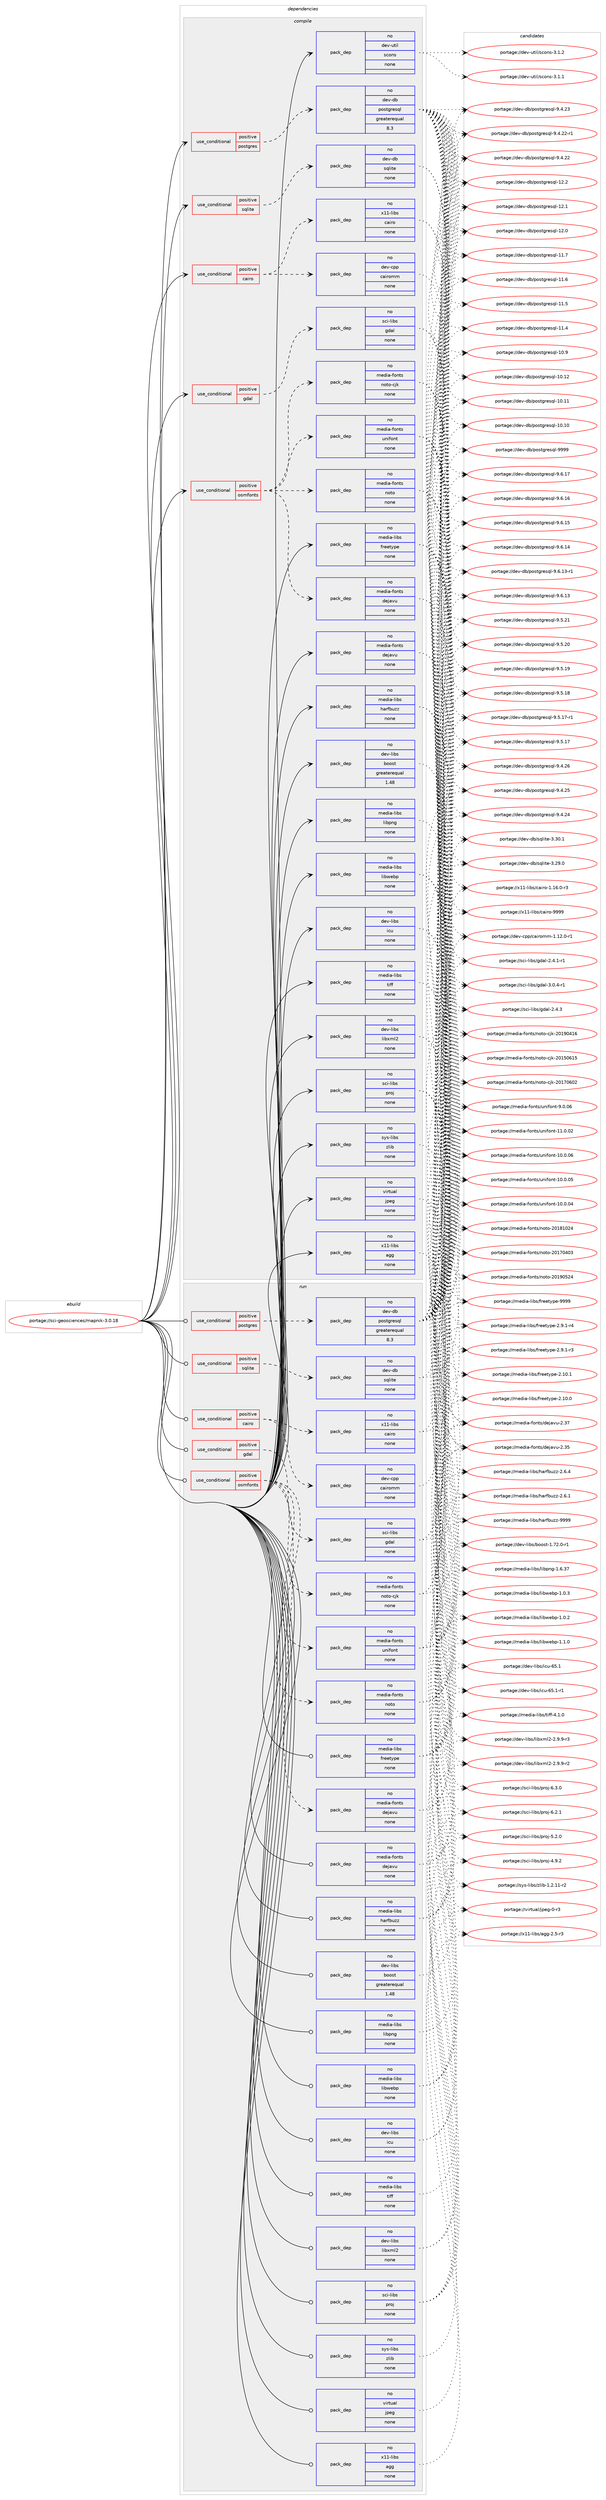 digraph prolog {

# *************
# Graph options
# *************

newrank=true;
concentrate=true;
compound=true;
graph [rankdir=LR,fontname=Helvetica,fontsize=10,ranksep=1.5];#, ranksep=2.5, nodesep=0.2];
edge  [arrowhead=vee];
node  [fontname=Helvetica,fontsize=10];

# **********
# The ebuild
# **********

subgraph cluster_leftcol {
color=gray;
rank=same;
label=<<i>ebuild</i>>;
id [label="portage://sci-geosciences/mapnik-3.0.18", color=red, width=4, href="../sci-geosciences/mapnik-3.0.18.svg"];
}

# ****************
# The dependencies
# ****************

subgraph cluster_midcol {
color=gray;
label=<<i>dependencies</i>>;
subgraph cluster_compile {
fillcolor="#eeeeee";
style=filled;
label=<<i>compile</i>>;
subgraph cond11135 {
dependency53412 [label=<<TABLE BORDER="0" CELLBORDER="1" CELLSPACING="0" CELLPADDING="4"><TR><TD ROWSPAN="3" CELLPADDING="10">use_conditional</TD></TR><TR><TD>positive</TD></TR><TR><TD>cairo</TD></TR></TABLE>>, shape=none, color=red];
subgraph pack41148 {
dependency53413 [label=<<TABLE BORDER="0" CELLBORDER="1" CELLSPACING="0" CELLPADDING="4" WIDTH="220"><TR><TD ROWSPAN="6" CELLPADDING="30">pack_dep</TD></TR><TR><TD WIDTH="110">no</TD></TR><TR><TD>x11-libs</TD></TR><TR><TD>cairo</TD></TR><TR><TD>none</TD></TR><TR><TD></TD></TR></TABLE>>, shape=none, color=blue];
}
dependency53412:e -> dependency53413:w [weight=20,style="dashed",arrowhead="vee"];
subgraph pack41149 {
dependency53414 [label=<<TABLE BORDER="0" CELLBORDER="1" CELLSPACING="0" CELLPADDING="4" WIDTH="220"><TR><TD ROWSPAN="6" CELLPADDING="30">pack_dep</TD></TR><TR><TD WIDTH="110">no</TD></TR><TR><TD>dev-cpp</TD></TR><TR><TD>cairomm</TD></TR><TR><TD>none</TD></TR><TR><TD></TD></TR></TABLE>>, shape=none, color=blue];
}
dependency53412:e -> dependency53414:w [weight=20,style="dashed",arrowhead="vee"];
}
id:e -> dependency53412:w [weight=20,style="solid",arrowhead="vee"];
subgraph cond11136 {
dependency53415 [label=<<TABLE BORDER="0" CELLBORDER="1" CELLSPACING="0" CELLPADDING="4"><TR><TD ROWSPAN="3" CELLPADDING="10">use_conditional</TD></TR><TR><TD>positive</TD></TR><TR><TD>gdal</TD></TR></TABLE>>, shape=none, color=red];
subgraph pack41150 {
dependency53416 [label=<<TABLE BORDER="0" CELLBORDER="1" CELLSPACING="0" CELLPADDING="4" WIDTH="220"><TR><TD ROWSPAN="6" CELLPADDING="30">pack_dep</TD></TR><TR><TD WIDTH="110">no</TD></TR><TR><TD>sci-libs</TD></TR><TR><TD>gdal</TD></TR><TR><TD>none</TD></TR><TR><TD></TD></TR></TABLE>>, shape=none, color=blue];
}
dependency53415:e -> dependency53416:w [weight=20,style="dashed",arrowhead="vee"];
}
id:e -> dependency53415:w [weight=20,style="solid",arrowhead="vee"];
subgraph cond11137 {
dependency53417 [label=<<TABLE BORDER="0" CELLBORDER="1" CELLSPACING="0" CELLPADDING="4"><TR><TD ROWSPAN="3" CELLPADDING="10">use_conditional</TD></TR><TR><TD>positive</TD></TR><TR><TD>osmfonts</TD></TR></TABLE>>, shape=none, color=red];
subgraph pack41151 {
dependency53418 [label=<<TABLE BORDER="0" CELLBORDER="1" CELLSPACING="0" CELLPADDING="4" WIDTH="220"><TR><TD ROWSPAN="6" CELLPADDING="30">pack_dep</TD></TR><TR><TD WIDTH="110">no</TD></TR><TR><TD>media-fonts</TD></TR><TR><TD>dejavu</TD></TR><TR><TD>none</TD></TR><TR><TD></TD></TR></TABLE>>, shape=none, color=blue];
}
dependency53417:e -> dependency53418:w [weight=20,style="dashed",arrowhead="vee"];
subgraph pack41152 {
dependency53419 [label=<<TABLE BORDER="0" CELLBORDER="1" CELLSPACING="0" CELLPADDING="4" WIDTH="220"><TR><TD ROWSPAN="6" CELLPADDING="30">pack_dep</TD></TR><TR><TD WIDTH="110">no</TD></TR><TR><TD>media-fonts</TD></TR><TR><TD>noto</TD></TR><TR><TD>none</TD></TR><TR><TD></TD></TR></TABLE>>, shape=none, color=blue];
}
dependency53417:e -> dependency53419:w [weight=20,style="dashed",arrowhead="vee"];
subgraph pack41153 {
dependency53420 [label=<<TABLE BORDER="0" CELLBORDER="1" CELLSPACING="0" CELLPADDING="4" WIDTH="220"><TR><TD ROWSPAN="6" CELLPADDING="30">pack_dep</TD></TR><TR><TD WIDTH="110">no</TD></TR><TR><TD>media-fonts</TD></TR><TR><TD>noto-cjk</TD></TR><TR><TD>none</TD></TR><TR><TD></TD></TR></TABLE>>, shape=none, color=blue];
}
dependency53417:e -> dependency53420:w [weight=20,style="dashed",arrowhead="vee"];
subgraph pack41154 {
dependency53421 [label=<<TABLE BORDER="0" CELLBORDER="1" CELLSPACING="0" CELLPADDING="4" WIDTH="220"><TR><TD ROWSPAN="6" CELLPADDING="30">pack_dep</TD></TR><TR><TD WIDTH="110">no</TD></TR><TR><TD>media-fonts</TD></TR><TR><TD>unifont</TD></TR><TR><TD>none</TD></TR><TR><TD></TD></TR></TABLE>>, shape=none, color=blue];
}
dependency53417:e -> dependency53421:w [weight=20,style="dashed",arrowhead="vee"];
}
id:e -> dependency53417:w [weight=20,style="solid",arrowhead="vee"];
subgraph cond11138 {
dependency53422 [label=<<TABLE BORDER="0" CELLBORDER="1" CELLSPACING="0" CELLPADDING="4"><TR><TD ROWSPAN="3" CELLPADDING="10">use_conditional</TD></TR><TR><TD>positive</TD></TR><TR><TD>postgres</TD></TR></TABLE>>, shape=none, color=red];
subgraph pack41155 {
dependency53423 [label=<<TABLE BORDER="0" CELLBORDER="1" CELLSPACING="0" CELLPADDING="4" WIDTH="220"><TR><TD ROWSPAN="6" CELLPADDING="30">pack_dep</TD></TR><TR><TD WIDTH="110">no</TD></TR><TR><TD>dev-db</TD></TR><TR><TD>postgresql</TD></TR><TR><TD>greaterequal</TD></TR><TR><TD>8.3</TD></TR></TABLE>>, shape=none, color=blue];
}
dependency53422:e -> dependency53423:w [weight=20,style="dashed",arrowhead="vee"];
}
id:e -> dependency53422:w [weight=20,style="solid",arrowhead="vee"];
subgraph cond11139 {
dependency53424 [label=<<TABLE BORDER="0" CELLBORDER="1" CELLSPACING="0" CELLPADDING="4"><TR><TD ROWSPAN="3" CELLPADDING="10">use_conditional</TD></TR><TR><TD>positive</TD></TR><TR><TD>sqlite</TD></TR></TABLE>>, shape=none, color=red];
subgraph pack41156 {
dependency53425 [label=<<TABLE BORDER="0" CELLBORDER="1" CELLSPACING="0" CELLPADDING="4" WIDTH="220"><TR><TD ROWSPAN="6" CELLPADDING="30">pack_dep</TD></TR><TR><TD WIDTH="110">no</TD></TR><TR><TD>dev-db</TD></TR><TR><TD>sqlite</TD></TR><TR><TD>none</TD></TR><TR><TD></TD></TR></TABLE>>, shape=none, color=blue];
}
dependency53424:e -> dependency53425:w [weight=20,style="dashed",arrowhead="vee"];
}
id:e -> dependency53424:w [weight=20,style="solid",arrowhead="vee"];
subgraph pack41157 {
dependency53426 [label=<<TABLE BORDER="0" CELLBORDER="1" CELLSPACING="0" CELLPADDING="4" WIDTH="220"><TR><TD ROWSPAN="6" CELLPADDING="30">pack_dep</TD></TR><TR><TD WIDTH="110">no</TD></TR><TR><TD>dev-libs</TD></TR><TR><TD>boost</TD></TR><TR><TD>greaterequal</TD></TR><TR><TD>1.48</TD></TR></TABLE>>, shape=none, color=blue];
}
id:e -> dependency53426:w [weight=20,style="solid",arrowhead="vee"];
subgraph pack41158 {
dependency53427 [label=<<TABLE BORDER="0" CELLBORDER="1" CELLSPACING="0" CELLPADDING="4" WIDTH="220"><TR><TD ROWSPAN="6" CELLPADDING="30">pack_dep</TD></TR><TR><TD WIDTH="110">no</TD></TR><TR><TD>dev-libs</TD></TR><TR><TD>icu</TD></TR><TR><TD>none</TD></TR><TR><TD></TD></TR></TABLE>>, shape=none, color=blue];
}
id:e -> dependency53427:w [weight=20,style="solid",arrowhead="vee"];
subgraph pack41159 {
dependency53428 [label=<<TABLE BORDER="0" CELLBORDER="1" CELLSPACING="0" CELLPADDING="4" WIDTH="220"><TR><TD ROWSPAN="6" CELLPADDING="30">pack_dep</TD></TR><TR><TD WIDTH="110">no</TD></TR><TR><TD>dev-libs</TD></TR><TR><TD>libxml2</TD></TR><TR><TD>none</TD></TR><TR><TD></TD></TR></TABLE>>, shape=none, color=blue];
}
id:e -> dependency53428:w [weight=20,style="solid",arrowhead="vee"];
subgraph pack41160 {
dependency53429 [label=<<TABLE BORDER="0" CELLBORDER="1" CELLSPACING="0" CELLPADDING="4" WIDTH="220"><TR><TD ROWSPAN="6" CELLPADDING="30">pack_dep</TD></TR><TR><TD WIDTH="110">no</TD></TR><TR><TD>dev-util</TD></TR><TR><TD>scons</TD></TR><TR><TD>none</TD></TR><TR><TD></TD></TR></TABLE>>, shape=none, color=blue];
}
id:e -> dependency53429:w [weight=20,style="solid",arrowhead="vee"];
subgraph pack41161 {
dependency53430 [label=<<TABLE BORDER="0" CELLBORDER="1" CELLSPACING="0" CELLPADDING="4" WIDTH="220"><TR><TD ROWSPAN="6" CELLPADDING="30">pack_dep</TD></TR><TR><TD WIDTH="110">no</TD></TR><TR><TD>media-fonts</TD></TR><TR><TD>dejavu</TD></TR><TR><TD>none</TD></TR><TR><TD></TD></TR></TABLE>>, shape=none, color=blue];
}
id:e -> dependency53430:w [weight=20,style="solid",arrowhead="vee"];
subgraph pack41162 {
dependency53431 [label=<<TABLE BORDER="0" CELLBORDER="1" CELLSPACING="0" CELLPADDING="4" WIDTH="220"><TR><TD ROWSPAN="6" CELLPADDING="30">pack_dep</TD></TR><TR><TD WIDTH="110">no</TD></TR><TR><TD>media-libs</TD></TR><TR><TD>freetype</TD></TR><TR><TD>none</TD></TR><TR><TD></TD></TR></TABLE>>, shape=none, color=blue];
}
id:e -> dependency53431:w [weight=20,style="solid",arrowhead="vee"];
subgraph pack41163 {
dependency53432 [label=<<TABLE BORDER="0" CELLBORDER="1" CELLSPACING="0" CELLPADDING="4" WIDTH="220"><TR><TD ROWSPAN="6" CELLPADDING="30">pack_dep</TD></TR><TR><TD WIDTH="110">no</TD></TR><TR><TD>media-libs</TD></TR><TR><TD>harfbuzz</TD></TR><TR><TD>none</TD></TR><TR><TD></TD></TR></TABLE>>, shape=none, color=blue];
}
id:e -> dependency53432:w [weight=20,style="solid",arrowhead="vee"];
subgraph pack41164 {
dependency53433 [label=<<TABLE BORDER="0" CELLBORDER="1" CELLSPACING="0" CELLPADDING="4" WIDTH="220"><TR><TD ROWSPAN="6" CELLPADDING="30">pack_dep</TD></TR><TR><TD WIDTH="110">no</TD></TR><TR><TD>media-libs</TD></TR><TR><TD>libpng</TD></TR><TR><TD>none</TD></TR><TR><TD></TD></TR></TABLE>>, shape=none, color=blue];
}
id:e -> dependency53433:w [weight=20,style="solid",arrowhead="vee"];
subgraph pack41165 {
dependency53434 [label=<<TABLE BORDER="0" CELLBORDER="1" CELLSPACING="0" CELLPADDING="4" WIDTH="220"><TR><TD ROWSPAN="6" CELLPADDING="30">pack_dep</TD></TR><TR><TD WIDTH="110">no</TD></TR><TR><TD>media-libs</TD></TR><TR><TD>libwebp</TD></TR><TR><TD>none</TD></TR><TR><TD></TD></TR></TABLE>>, shape=none, color=blue];
}
id:e -> dependency53434:w [weight=20,style="solid",arrowhead="vee"];
subgraph pack41166 {
dependency53435 [label=<<TABLE BORDER="0" CELLBORDER="1" CELLSPACING="0" CELLPADDING="4" WIDTH="220"><TR><TD ROWSPAN="6" CELLPADDING="30">pack_dep</TD></TR><TR><TD WIDTH="110">no</TD></TR><TR><TD>media-libs</TD></TR><TR><TD>tiff</TD></TR><TR><TD>none</TD></TR><TR><TD></TD></TR></TABLE>>, shape=none, color=blue];
}
id:e -> dependency53435:w [weight=20,style="solid",arrowhead="vee"];
subgraph pack41167 {
dependency53436 [label=<<TABLE BORDER="0" CELLBORDER="1" CELLSPACING="0" CELLPADDING="4" WIDTH="220"><TR><TD ROWSPAN="6" CELLPADDING="30">pack_dep</TD></TR><TR><TD WIDTH="110">no</TD></TR><TR><TD>sci-libs</TD></TR><TR><TD>proj</TD></TR><TR><TD>none</TD></TR><TR><TD></TD></TR></TABLE>>, shape=none, color=blue];
}
id:e -> dependency53436:w [weight=20,style="solid",arrowhead="vee"];
subgraph pack41168 {
dependency53437 [label=<<TABLE BORDER="0" CELLBORDER="1" CELLSPACING="0" CELLPADDING="4" WIDTH="220"><TR><TD ROWSPAN="6" CELLPADDING="30">pack_dep</TD></TR><TR><TD WIDTH="110">no</TD></TR><TR><TD>sys-libs</TD></TR><TR><TD>zlib</TD></TR><TR><TD>none</TD></TR><TR><TD></TD></TR></TABLE>>, shape=none, color=blue];
}
id:e -> dependency53437:w [weight=20,style="solid",arrowhead="vee"];
subgraph pack41169 {
dependency53438 [label=<<TABLE BORDER="0" CELLBORDER="1" CELLSPACING="0" CELLPADDING="4" WIDTH="220"><TR><TD ROWSPAN="6" CELLPADDING="30">pack_dep</TD></TR><TR><TD WIDTH="110">no</TD></TR><TR><TD>virtual</TD></TR><TR><TD>jpeg</TD></TR><TR><TD>none</TD></TR><TR><TD></TD></TR></TABLE>>, shape=none, color=blue];
}
id:e -> dependency53438:w [weight=20,style="solid",arrowhead="vee"];
subgraph pack41170 {
dependency53439 [label=<<TABLE BORDER="0" CELLBORDER="1" CELLSPACING="0" CELLPADDING="4" WIDTH="220"><TR><TD ROWSPAN="6" CELLPADDING="30">pack_dep</TD></TR><TR><TD WIDTH="110">no</TD></TR><TR><TD>x11-libs</TD></TR><TR><TD>agg</TD></TR><TR><TD>none</TD></TR><TR><TD></TD></TR></TABLE>>, shape=none, color=blue];
}
id:e -> dependency53439:w [weight=20,style="solid",arrowhead="vee"];
}
subgraph cluster_compileandrun {
fillcolor="#eeeeee";
style=filled;
label=<<i>compile and run</i>>;
}
subgraph cluster_run {
fillcolor="#eeeeee";
style=filled;
label=<<i>run</i>>;
subgraph cond11140 {
dependency53440 [label=<<TABLE BORDER="0" CELLBORDER="1" CELLSPACING="0" CELLPADDING="4"><TR><TD ROWSPAN="3" CELLPADDING="10">use_conditional</TD></TR><TR><TD>positive</TD></TR><TR><TD>cairo</TD></TR></TABLE>>, shape=none, color=red];
subgraph pack41171 {
dependency53441 [label=<<TABLE BORDER="0" CELLBORDER="1" CELLSPACING="0" CELLPADDING="4" WIDTH="220"><TR><TD ROWSPAN="6" CELLPADDING="30">pack_dep</TD></TR><TR><TD WIDTH="110">no</TD></TR><TR><TD>x11-libs</TD></TR><TR><TD>cairo</TD></TR><TR><TD>none</TD></TR><TR><TD></TD></TR></TABLE>>, shape=none, color=blue];
}
dependency53440:e -> dependency53441:w [weight=20,style="dashed",arrowhead="vee"];
subgraph pack41172 {
dependency53442 [label=<<TABLE BORDER="0" CELLBORDER="1" CELLSPACING="0" CELLPADDING="4" WIDTH="220"><TR><TD ROWSPAN="6" CELLPADDING="30">pack_dep</TD></TR><TR><TD WIDTH="110">no</TD></TR><TR><TD>dev-cpp</TD></TR><TR><TD>cairomm</TD></TR><TR><TD>none</TD></TR><TR><TD></TD></TR></TABLE>>, shape=none, color=blue];
}
dependency53440:e -> dependency53442:w [weight=20,style="dashed",arrowhead="vee"];
}
id:e -> dependency53440:w [weight=20,style="solid",arrowhead="odot"];
subgraph cond11141 {
dependency53443 [label=<<TABLE BORDER="0" CELLBORDER="1" CELLSPACING="0" CELLPADDING="4"><TR><TD ROWSPAN="3" CELLPADDING="10">use_conditional</TD></TR><TR><TD>positive</TD></TR><TR><TD>gdal</TD></TR></TABLE>>, shape=none, color=red];
subgraph pack41173 {
dependency53444 [label=<<TABLE BORDER="0" CELLBORDER="1" CELLSPACING="0" CELLPADDING="4" WIDTH="220"><TR><TD ROWSPAN="6" CELLPADDING="30">pack_dep</TD></TR><TR><TD WIDTH="110">no</TD></TR><TR><TD>sci-libs</TD></TR><TR><TD>gdal</TD></TR><TR><TD>none</TD></TR><TR><TD></TD></TR></TABLE>>, shape=none, color=blue];
}
dependency53443:e -> dependency53444:w [weight=20,style="dashed",arrowhead="vee"];
}
id:e -> dependency53443:w [weight=20,style="solid",arrowhead="odot"];
subgraph cond11142 {
dependency53445 [label=<<TABLE BORDER="0" CELLBORDER="1" CELLSPACING="0" CELLPADDING="4"><TR><TD ROWSPAN="3" CELLPADDING="10">use_conditional</TD></TR><TR><TD>positive</TD></TR><TR><TD>osmfonts</TD></TR></TABLE>>, shape=none, color=red];
subgraph pack41174 {
dependency53446 [label=<<TABLE BORDER="0" CELLBORDER="1" CELLSPACING="0" CELLPADDING="4" WIDTH="220"><TR><TD ROWSPAN="6" CELLPADDING="30">pack_dep</TD></TR><TR><TD WIDTH="110">no</TD></TR><TR><TD>media-fonts</TD></TR><TR><TD>dejavu</TD></TR><TR><TD>none</TD></TR><TR><TD></TD></TR></TABLE>>, shape=none, color=blue];
}
dependency53445:e -> dependency53446:w [weight=20,style="dashed",arrowhead="vee"];
subgraph pack41175 {
dependency53447 [label=<<TABLE BORDER="0" CELLBORDER="1" CELLSPACING="0" CELLPADDING="4" WIDTH="220"><TR><TD ROWSPAN="6" CELLPADDING="30">pack_dep</TD></TR><TR><TD WIDTH="110">no</TD></TR><TR><TD>media-fonts</TD></TR><TR><TD>noto</TD></TR><TR><TD>none</TD></TR><TR><TD></TD></TR></TABLE>>, shape=none, color=blue];
}
dependency53445:e -> dependency53447:w [weight=20,style="dashed",arrowhead="vee"];
subgraph pack41176 {
dependency53448 [label=<<TABLE BORDER="0" CELLBORDER="1" CELLSPACING="0" CELLPADDING="4" WIDTH="220"><TR><TD ROWSPAN="6" CELLPADDING="30">pack_dep</TD></TR><TR><TD WIDTH="110">no</TD></TR><TR><TD>media-fonts</TD></TR><TR><TD>noto-cjk</TD></TR><TR><TD>none</TD></TR><TR><TD></TD></TR></TABLE>>, shape=none, color=blue];
}
dependency53445:e -> dependency53448:w [weight=20,style="dashed",arrowhead="vee"];
subgraph pack41177 {
dependency53449 [label=<<TABLE BORDER="0" CELLBORDER="1" CELLSPACING="0" CELLPADDING="4" WIDTH="220"><TR><TD ROWSPAN="6" CELLPADDING="30">pack_dep</TD></TR><TR><TD WIDTH="110">no</TD></TR><TR><TD>media-fonts</TD></TR><TR><TD>unifont</TD></TR><TR><TD>none</TD></TR><TR><TD></TD></TR></TABLE>>, shape=none, color=blue];
}
dependency53445:e -> dependency53449:w [weight=20,style="dashed",arrowhead="vee"];
}
id:e -> dependency53445:w [weight=20,style="solid",arrowhead="odot"];
subgraph cond11143 {
dependency53450 [label=<<TABLE BORDER="0" CELLBORDER="1" CELLSPACING="0" CELLPADDING="4"><TR><TD ROWSPAN="3" CELLPADDING="10">use_conditional</TD></TR><TR><TD>positive</TD></TR><TR><TD>postgres</TD></TR></TABLE>>, shape=none, color=red];
subgraph pack41178 {
dependency53451 [label=<<TABLE BORDER="0" CELLBORDER="1" CELLSPACING="0" CELLPADDING="4" WIDTH="220"><TR><TD ROWSPAN="6" CELLPADDING="30">pack_dep</TD></TR><TR><TD WIDTH="110">no</TD></TR><TR><TD>dev-db</TD></TR><TR><TD>postgresql</TD></TR><TR><TD>greaterequal</TD></TR><TR><TD>8.3</TD></TR></TABLE>>, shape=none, color=blue];
}
dependency53450:e -> dependency53451:w [weight=20,style="dashed",arrowhead="vee"];
}
id:e -> dependency53450:w [weight=20,style="solid",arrowhead="odot"];
subgraph cond11144 {
dependency53452 [label=<<TABLE BORDER="0" CELLBORDER="1" CELLSPACING="0" CELLPADDING="4"><TR><TD ROWSPAN="3" CELLPADDING="10">use_conditional</TD></TR><TR><TD>positive</TD></TR><TR><TD>sqlite</TD></TR></TABLE>>, shape=none, color=red];
subgraph pack41179 {
dependency53453 [label=<<TABLE BORDER="0" CELLBORDER="1" CELLSPACING="0" CELLPADDING="4" WIDTH="220"><TR><TD ROWSPAN="6" CELLPADDING="30">pack_dep</TD></TR><TR><TD WIDTH="110">no</TD></TR><TR><TD>dev-db</TD></TR><TR><TD>sqlite</TD></TR><TR><TD>none</TD></TR><TR><TD></TD></TR></TABLE>>, shape=none, color=blue];
}
dependency53452:e -> dependency53453:w [weight=20,style="dashed",arrowhead="vee"];
}
id:e -> dependency53452:w [weight=20,style="solid",arrowhead="odot"];
subgraph pack41180 {
dependency53454 [label=<<TABLE BORDER="0" CELLBORDER="1" CELLSPACING="0" CELLPADDING="4" WIDTH="220"><TR><TD ROWSPAN="6" CELLPADDING="30">pack_dep</TD></TR><TR><TD WIDTH="110">no</TD></TR><TR><TD>dev-libs</TD></TR><TR><TD>boost</TD></TR><TR><TD>greaterequal</TD></TR><TR><TD>1.48</TD></TR></TABLE>>, shape=none, color=blue];
}
id:e -> dependency53454:w [weight=20,style="solid",arrowhead="odot"];
subgraph pack41181 {
dependency53455 [label=<<TABLE BORDER="0" CELLBORDER="1" CELLSPACING="0" CELLPADDING="4" WIDTH="220"><TR><TD ROWSPAN="6" CELLPADDING="30">pack_dep</TD></TR><TR><TD WIDTH="110">no</TD></TR><TR><TD>dev-libs</TD></TR><TR><TD>icu</TD></TR><TR><TD>none</TD></TR><TR><TD></TD></TR></TABLE>>, shape=none, color=blue];
}
id:e -> dependency53455:w [weight=20,style="solid",arrowhead="odot"];
subgraph pack41182 {
dependency53456 [label=<<TABLE BORDER="0" CELLBORDER="1" CELLSPACING="0" CELLPADDING="4" WIDTH="220"><TR><TD ROWSPAN="6" CELLPADDING="30">pack_dep</TD></TR><TR><TD WIDTH="110">no</TD></TR><TR><TD>dev-libs</TD></TR><TR><TD>libxml2</TD></TR><TR><TD>none</TD></TR><TR><TD></TD></TR></TABLE>>, shape=none, color=blue];
}
id:e -> dependency53456:w [weight=20,style="solid",arrowhead="odot"];
subgraph pack41183 {
dependency53457 [label=<<TABLE BORDER="0" CELLBORDER="1" CELLSPACING="0" CELLPADDING="4" WIDTH="220"><TR><TD ROWSPAN="6" CELLPADDING="30">pack_dep</TD></TR><TR><TD WIDTH="110">no</TD></TR><TR><TD>media-fonts</TD></TR><TR><TD>dejavu</TD></TR><TR><TD>none</TD></TR><TR><TD></TD></TR></TABLE>>, shape=none, color=blue];
}
id:e -> dependency53457:w [weight=20,style="solid",arrowhead="odot"];
subgraph pack41184 {
dependency53458 [label=<<TABLE BORDER="0" CELLBORDER="1" CELLSPACING="0" CELLPADDING="4" WIDTH="220"><TR><TD ROWSPAN="6" CELLPADDING="30">pack_dep</TD></TR><TR><TD WIDTH="110">no</TD></TR><TR><TD>media-libs</TD></TR><TR><TD>freetype</TD></TR><TR><TD>none</TD></TR><TR><TD></TD></TR></TABLE>>, shape=none, color=blue];
}
id:e -> dependency53458:w [weight=20,style="solid",arrowhead="odot"];
subgraph pack41185 {
dependency53459 [label=<<TABLE BORDER="0" CELLBORDER="1" CELLSPACING="0" CELLPADDING="4" WIDTH="220"><TR><TD ROWSPAN="6" CELLPADDING="30">pack_dep</TD></TR><TR><TD WIDTH="110">no</TD></TR><TR><TD>media-libs</TD></TR><TR><TD>harfbuzz</TD></TR><TR><TD>none</TD></TR><TR><TD></TD></TR></TABLE>>, shape=none, color=blue];
}
id:e -> dependency53459:w [weight=20,style="solid",arrowhead="odot"];
subgraph pack41186 {
dependency53460 [label=<<TABLE BORDER="0" CELLBORDER="1" CELLSPACING="0" CELLPADDING="4" WIDTH="220"><TR><TD ROWSPAN="6" CELLPADDING="30">pack_dep</TD></TR><TR><TD WIDTH="110">no</TD></TR><TR><TD>media-libs</TD></TR><TR><TD>libpng</TD></TR><TR><TD>none</TD></TR><TR><TD></TD></TR></TABLE>>, shape=none, color=blue];
}
id:e -> dependency53460:w [weight=20,style="solid",arrowhead="odot"];
subgraph pack41187 {
dependency53461 [label=<<TABLE BORDER="0" CELLBORDER="1" CELLSPACING="0" CELLPADDING="4" WIDTH="220"><TR><TD ROWSPAN="6" CELLPADDING="30">pack_dep</TD></TR><TR><TD WIDTH="110">no</TD></TR><TR><TD>media-libs</TD></TR><TR><TD>libwebp</TD></TR><TR><TD>none</TD></TR><TR><TD></TD></TR></TABLE>>, shape=none, color=blue];
}
id:e -> dependency53461:w [weight=20,style="solid",arrowhead="odot"];
subgraph pack41188 {
dependency53462 [label=<<TABLE BORDER="0" CELLBORDER="1" CELLSPACING="0" CELLPADDING="4" WIDTH="220"><TR><TD ROWSPAN="6" CELLPADDING="30">pack_dep</TD></TR><TR><TD WIDTH="110">no</TD></TR><TR><TD>media-libs</TD></TR><TR><TD>tiff</TD></TR><TR><TD>none</TD></TR><TR><TD></TD></TR></TABLE>>, shape=none, color=blue];
}
id:e -> dependency53462:w [weight=20,style="solid",arrowhead="odot"];
subgraph pack41189 {
dependency53463 [label=<<TABLE BORDER="0" CELLBORDER="1" CELLSPACING="0" CELLPADDING="4" WIDTH="220"><TR><TD ROWSPAN="6" CELLPADDING="30">pack_dep</TD></TR><TR><TD WIDTH="110">no</TD></TR><TR><TD>sci-libs</TD></TR><TR><TD>proj</TD></TR><TR><TD>none</TD></TR><TR><TD></TD></TR></TABLE>>, shape=none, color=blue];
}
id:e -> dependency53463:w [weight=20,style="solid",arrowhead="odot"];
subgraph pack41190 {
dependency53464 [label=<<TABLE BORDER="0" CELLBORDER="1" CELLSPACING="0" CELLPADDING="4" WIDTH="220"><TR><TD ROWSPAN="6" CELLPADDING="30">pack_dep</TD></TR><TR><TD WIDTH="110">no</TD></TR><TR><TD>sys-libs</TD></TR><TR><TD>zlib</TD></TR><TR><TD>none</TD></TR><TR><TD></TD></TR></TABLE>>, shape=none, color=blue];
}
id:e -> dependency53464:w [weight=20,style="solid",arrowhead="odot"];
subgraph pack41191 {
dependency53465 [label=<<TABLE BORDER="0" CELLBORDER="1" CELLSPACING="0" CELLPADDING="4" WIDTH="220"><TR><TD ROWSPAN="6" CELLPADDING="30">pack_dep</TD></TR><TR><TD WIDTH="110">no</TD></TR><TR><TD>virtual</TD></TR><TR><TD>jpeg</TD></TR><TR><TD>none</TD></TR><TR><TD></TD></TR></TABLE>>, shape=none, color=blue];
}
id:e -> dependency53465:w [weight=20,style="solid",arrowhead="odot"];
subgraph pack41192 {
dependency53466 [label=<<TABLE BORDER="0" CELLBORDER="1" CELLSPACING="0" CELLPADDING="4" WIDTH="220"><TR><TD ROWSPAN="6" CELLPADDING="30">pack_dep</TD></TR><TR><TD WIDTH="110">no</TD></TR><TR><TD>x11-libs</TD></TR><TR><TD>agg</TD></TR><TR><TD>none</TD></TR><TR><TD></TD></TR></TABLE>>, shape=none, color=blue];
}
id:e -> dependency53466:w [weight=20,style="solid",arrowhead="odot"];
}
}

# **************
# The candidates
# **************

subgraph cluster_choices {
rank=same;
color=gray;
label=<<i>candidates</i>>;

subgraph choice41148 {
color=black;
nodesep=1;
choice120494945108105981154799971051141114557575757 [label="portage://x11-libs/cairo-9999", color=red, width=4,href="../x11-libs/cairo-9999.svg"];
choice12049494510810598115479997105114111454946495446484511451 [label="portage://x11-libs/cairo-1.16.0-r3", color=red, width=4,href="../x11-libs/cairo-1.16.0-r3.svg"];
dependency53413:e -> choice120494945108105981154799971051141114557575757:w [style=dotted,weight="100"];
dependency53413:e -> choice12049494510810598115479997105114111454946495446484511451:w [style=dotted,weight="100"];
}
subgraph choice41149 {
color=black;
nodesep=1;
choice1001011184599112112479997105114111109109454946495046484511449 [label="portage://dev-cpp/cairomm-1.12.0-r1", color=red, width=4,href="../dev-cpp/cairomm-1.12.0-r1.svg"];
dependency53414:e -> choice1001011184599112112479997105114111109109454946495046484511449:w [style=dotted,weight="100"];
}
subgraph choice41150 {
color=black;
nodesep=1;
choice11599105451081059811547103100971084551464846524511449 [label="portage://sci-libs/gdal-3.0.4-r1", color=red, width=4,href="../sci-libs/gdal-3.0.4-r1.svg"];
choice1159910545108105981154710310097108455046524651 [label="portage://sci-libs/gdal-2.4.3", color=red, width=4,href="../sci-libs/gdal-2.4.3.svg"];
choice11599105451081059811547103100971084550465246494511449 [label="portage://sci-libs/gdal-2.4.1-r1", color=red, width=4,href="../sci-libs/gdal-2.4.1-r1.svg"];
dependency53416:e -> choice11599105451081059811547103100971084551464846524511449:w [style=dotted,weight="100"];
dependency53416:e -> choice1159910545108105981154710310097108455046524651:w [style=dotted,weight="100"];
dependency53416:e -> choice11599105451081059811547103100971084550465246494511449:w [style=dotted,weight="100"];
}
subgraph choice41151 {
color=black;
nodesep=1;
choice109101100105974510211111011611547100101106971181174550465155 [label="portage://media-fonts/dejavu-2.37", color=red, width=4,href="../media-fonts/dejavu-2.37.svg"];
choice109101100105974510211111011611547100101106971181174550465153 [label="portage://media-fonts/dejavu-2.35", color=red, width=4,href="../media-fonts/dejavu-2.35.svg"];
dependency53418:e -> choice109101100105974510211111011611547100101106971181174550465155:w [style=dotted,weight="100"];
dependency53418:e -> choice109101100105974510211111011611547100101106971181174550465153:w [style=dotted,weight="100"];
}
subgraph choice41152 {
color=black;
nodesep=1;
choice109101100105974510211111011611547110111116111455048495748535052 [label="portage://media-fonts/noto-20190524", color=red, width=4,href="../media-fonts/noto-20190524.svg"];
choice109101100105974510211111011611547110111116111455048495649485052 [label="portage://media-fonts/noto-20181024", color=red, width=4,href="../media-fonts/noto-20181024.svg"];
choice109101100105974510211111011611547110111116111455048495548524851 [label="portage://media-fonts/noto-20170403", color=red, width=4,href="../media-fonts/noto-20170403.svg"];
dependency53419:e -> choice109101100105974510211111011611547110111116111455048495748535052:w [style=dotted,weight="100"];
dependency53419:e -> choice109101100105974510211111011611547110111116111455048495649485052:w [style=dotted,weight="100"];
dependency53419:e -> choice109101100105974510211111011611547110111116111455048495548524851:w [style=dotted,weight="100"];
}
subgraph choice41153 {
color=black;
nodesep=1;
choice1091011001059745102111110116115471101111161114599106107455048495748524954 [label="portage://media-fonts/noto-cjk-20190416", color=red, width=4,href="../media-fonts/noto-cjk-20190416.svg"];
choice1091011001059745102111110116115471101111161114599106107455048495548544850 [label="portage://media-fonts/noto-cjk-20170602", color=red, width=4,href="../media-fonts/noto-cjk-20170602.svg"];
choice1091011001059745102111110116115471101111161114599106107455048495348544953 [label="portage://media-fonts/noto-cjk-20150615", color=red, width=4,href="../media-fonts/noto-cjk-20150615.svg"];
dependency53420:e -> choice1091011001059745102111110116115471101111161114599106107455048495748524954:w [style=dotted,weight="100"];
dependency53420:e -> choice1091011001059745102111110116115471101111161114599106107455048495548544850:w [style=dotted,weight="100"];
dependency53420:e -> choice1091011001059745102111110116115471101111161114599106107455048495348544953:w [style=dotted,weight="100"];
}
subgraph choice41154 {
color=black;
nodesep=1;
choice10910110010597451021111101161154711711010510211111011645574648464854 [label="portage://media-fonts/unifont-9.0.06", color=red, width=4,href="../media-fonts/unifont-9.0.06.svg"];
choice1091011001059745102111110116115471171101051021111101164549494648464850 [label="portage://media-fonts/unifont-11.0.02", color=red, width=4,href="../media-fonts/unifont-11.0.02.svg"];
choice1091011001059745102111110116115471171101051021111101164549484648464854 [label="portage://media-fonts/unifont-10.0.06", color=red, width=4,href="../media-fonts/unifont-10.0.06.svg"];
choice1091011001059745102111110116115471171101051021111101164549484648464853 [label="portage://media-fonts/unifont-10.0.05", color=red, width=4,href="../media-fonts/unifont-10.0.05.svg"];
choice1091011001059745102111110116115471171101051021111101164549484648464852 [label="portage://media-fonts/unifont-10.0.04", color=red, width=4,href="../media-fonts/unifont-10.0.04.svg"];
dependency53421:e -> choice10910110010597451021111101161154711711010510211111011645574648464854:w [style=dotted,weight="100"];
dependency53421:e -> choice1091011001059745102111110116115471171101051021111101164549494648464850:w [style=dotted,weight="100"];
dependency53421:e -> choice1091011001059745102111110116115471171101051021111101164549484648464854:w [style=dotted,weight="100"];
dependency53421:e -> choice1091011001059745102111110116115471171101051021111101164549484648464853:w [style=dotted,weight="100"];
dependency53421:e -> choice1091011001059745102111110116115471171101051021111101164549484648464852:w [style=dotted,weight="100"];
}
subgraph choice41155 {
color=black;
nodesep=1;
choice1001011184510098471121111151161031141011151131084557575757 [label="portage://dev-db/postgresql-9999", color=red, width=4,href="../dev-db/postgresql-9999.svg"];
choice10010111845100984711211111511610311410111511310845574654464955 [label="portage://dev-db/postgresql-9.6.17", color=red, width=4,href="../dev-db/postgresql-9.6.17.svg"];
choice10010111845100984711211111511610311410111511310845574654464954 [label="portage://dev-db/postgresql-9.6.16", color=red, width=4,href="../dev-db/postgresql-9.6.16.svg"];
choice10010111845100984711211111511610311410111511310845574654464953 [label="portage://dev-db/postgresql-9.6.15", color=red, width=4,href="../dev-db/postgresql-9.6.15.svg"];
choice10010111845100984711211111511610311410111511310845574654464952 [label="portage://dev-db/postgresql-9.6.14", color=red, width=4,href="../dev-db/postgresql-9.6.14.svg"];
choice100101118451009847112111115116103114101115113108455746544649514511449 [label="portage://dev-db/postgresql-9.6.13-r1", color=red, width=4,href="../dev-db/postgresql-9.6.13-r1.svg"];
choice10010111845100984711211111511610311410111511310845574654464951 [label="portage://dev-db/postgresql-9.6.13", color=red, width=4,href="../dev-db/postgresql-9.6.13.svg"];
choice10010111845100984711211111511610311410111511310845574653465049 [label="portage://dev-db/postgresql-9.5.21", color=red, width=4,href="../dev-db/postgresql-9.5.21.svg"];
choice10010111845100984711211111511610311410111511310845574653465048 [label="portage://dev-db/postgresql-9.5.20", color=red, width=4,href="../dev-db/postgresql-9.5.20.svg"];
choice10010111845100984711211111511610311410111511310845574653464957 [label="portage://dev-db/postgresql-9.5.19", color=red, width=4,href="../dev-db/postgresql-9.5.19.svg"];
choice10010111845100984711211111511610311410111511310845574653464956 [label="portage://dev-db/postgresql-9.5.18", color=red, width=4,href="../dev-db/postgresql-9.5.18.svg"];
choice100101118451009847112111115116103114101115113108455746534649554511449 [label="portage://dev-db/postgresql-9.5.17-r1", color=red, width=4,href="../dev-db/postgresql-9.5.17-r1.svg"];
choice10010111845100984711211111511610311410111511310845574653464955 [label="portage://dev-db/postgresql-9.5.17", color=red, width=4,href="../dev-db/postgresql-9.5.17.svg"];
choice10010111845100984711211111511610311410111511310845574652465054 [label="portage://dev-db/postgresql-9.4.26", color=red, width=4,href="../dev-db/postgresql-9.4.26.svg"];
choice10010111845100984711211111511610311410111511310845574652465053 [label="portage://dev-db/postgresql-9.4.25", color=red, width=4,href="../dev-db/postgresql-9.4.25.svg"];
choice10010111845100984711211111511610311410111511310845574652465052 [label="portage://dev-db/postgresql-9.4.24", color=red, width=4,href="../dev-db/postgresql-9.4.24.svg"];
choice10010111845100984711211111511610311410111511310845574652465051 [label="portage://dev-db/postgresql-9.4.23", color=red, width=4,href="../dev-db/postgresql-9.4.23.svg"];
choice100101118451009847112111115116103114101115113108455746524650504511449 [label="portage://dev-db/postgresql-9.4.22-r1", color=red, width=4,href="../dev-db/postgresql-9.4.22-r1.svg"];
choice10010111845100984711211111511610311410111511310845574652465050 [label="portage://dev-db/postgresql-9.4.22", color=red, width=4,href="../dev-db/postgresql-9.4.22.svg"];
choice1001011184510098471121111151161031141011151131084549504650 [label="portage://dev-db/postgresql-12.2", color=red, width=4,href="../dev-db/postgresql-12.2.svg"];
choice1001011184510098471121111151161031141011151131084549504649 [label="portage://dev-db/postgresql-12.1", color=red, width=4,href="../dev-db/postgresql-12.1.svg"];
choice1001011184510098471121111151161031141011151131084549504648 [label="portage://dev-db/postgresql-12.0", color=red, width=4,href="../dev-db/postgresql-12.0.svg"];
choice1001011184510098471121111151161031141011151131084549494655 [label="portage://dev-db/postgresql-11.7", color=red, width=4,href="../dev-db/postgresql-11.7.svg"];
choice1001011184510098471121111151161031141011151131084549494654 [label="portage://dev-db/postgresql-11.6", color=red, width=4,href="../dev-db/postgresql-11.6.svg"];
choice1001011184510098471121111151161031141011151131084549494653 [label="portage://dev-db/postgresql-11.5", color=red, width=4,href="../dev-db/postgresql-11.5.svg"];
choice1001011184510098471121111151161031141011151131084549494652 [label="portage://dev-db/postgresql-11.4", color=red, width=4,href="../dev-db/postgresql-11.4.svg"];
choice1001011184510098471121111151161031141011151131084549484657 [label="portage://dev-db/postgresql-10.9", color=red, width=4,href="../dev-db/postgresql-10.9.svg"];
choice100101118451009847112111115116103114101115113108454948464950 [label="portage://dev-db/postgresql-10.12", color=red, width=4,href="../dev-db/postgresql-10.12.svg"];
choice100101118451009847112111115116103114101115113108454948464949 [label="portage://dev-db/postgresql-10.11", color=red, width=4,href="../dev-db/postgresql-10.11.svg"];
choice100101118451009847112111115116103114101115113108454948464948 [label="portage://dev-db/postgresql-10.10", color=red, width=4,href="../dev-db/postgresql-10.10.svg"];
dependency53423:e -> choice1001011184510098471121111151161031141011151131084557575757:w [style=dotted,weight="100"];
dependency53423:e -> choice10010111845100984711211111511610311410111511310845574654464955:w [style=dotted,weight="100"];
dependency53423:e -> choice10010111845100984711211111511610311410111511310845574654464954:w [style=dotted,weight="100"];
dependency53423:e -> choice10010111845100984711211111511610311410111511310845574654464953:w [style=dotted,weight="100"];
dependency53423:e -> choice10010111845100984711211111511610311410111511310845574654464952:w [style=dotted,weight="100"];
dependency53423:e -> choice100101118451009847112111115116103114101115113108455746544649514511449:w [style=dotted,weight="100"];
dependency53423:e -> choice10010111845100984711211111511610311410111511310845574654464951:w [style=dotted,weight="100"];
dependency53423:e -> choice10010111845100984711211111511610311410111511310845574653465049:w [style=dotted,weight="100"];
dependency53423:e -> choice10010111845100984711211111511610311410111511310845574653465048:w [style=dotted,weight="100"];
dependency53423:e -> choice10010111845100984711211111511610311410111511310845574653464957:w [style=dotted,weight="100"];
dependency53423:e -> choice10010111845100984711211111511610311410111511310845574653464956:w [style=dotted,weight="100"];
dependency53423:e -> choice100101118451009847112111115116103114101115113108455746534649554511449:w [style=dotted,weight="100"];
dependency53423:e -> choice10010111845100984711211111511610311410111511310845574653464955:w [style=dotted,weight="100"];
dependency53423:e -> choice10010111845100984711211111511610311410111511310845574652465054:w [style=dotted,weight="100"];
dependency53423:e -> choice10010111845100984711211111511610311410111511310845574652465053:w [style=dotted,weight="100"];
dependency53423:e -> choice10010111845100984711211111511610311410111511310845574652465052:w [style=dotted,weight="100"];
dependency53423:e -> choice10010111845100984711211111511610311410111511310845574652465051:w [style=dotted,weight="100"];
dependency53423:e -> choice100101118451009847112111115116103114101115113108455746524650504511449:w [style=dotted,weight="100"];
dependency53423:e -> choice10010111845100984711211111511610311410111511310845574652465050:w [style=dotted,weight="100"];
dependency53423:e -> choice1001011184510098471121111151161031141011151131084549504650:w [style=dotted,weight="100"];
dependency53423:e -> choice1001011184510098471121111151161031141011151131084549504649:w [style=dotted,weight="100"];
dependency53423:e -> choice1001011184510098471121111151161031141011151131084549504648:w [style=dotted,weight="100"];
dependency53423:e -> choice1001011184510098471121111151161031141011151131084549494655:w [style=dotted,weight="100"];
dependency53423:e -> choice1001011184510098471121111151161031141011151131084549494654:w [style=dotted,weight="100"];
dependency53423:e -> choice1001011184510098471121111151161031141011151131084549494653:w [style=dotted,weight="100"];
dependency53423:e -> choice1001011184510098471121111151161031141011151131084549494652:w [style=dotted,weight="100"];
dependency53423:e -> choice1001011184510098471121111151161031141011151131084549484657:w [style=dotted,weight="100"];
dependency53423:e -> choice100101118451009847112111115116103114101115113108454948464950:w [style=dotted,weight="100"];
dependency53423:e -> choice100101118451009847112111115116103114101115113108454948464949:w [style=dotted,weight="100"];
dependency53423:e -> choice100101118451009847112111115116103114101115113108454948464948:w [style=dotted,weight="100"];
}
subgraph choice41156 {
color=black;
nodesep=1;
choice10010111845100984711511310810511610145514651484649 [label="portage://dev-db/sqlite-3.30.1", color=red, width=4,href="../dev-db/sqlite-3.30.1.svg"];
choice10010111845100984711511310810511610145514650574648 [label="portage://dev-db/sqlite-3.29.0", color=red, width=4,href="../dev-db/sqlite-3.29.0.svg"];
dependency53425:e -> choice10010111845100984711511310810511610145514651484649:w [style=dotted,weight="100"];
dependency53425:e -> choice10010111845100984711511310810511610145514650574648:w [style=dotted,weight="100"];
}
subgraph choice41157 {
color=black;
nodesep=1;
choice10010111845108105981154798111111115116454946555046484511449 [label="portage://dev-libs/boost-1.72.0-r1", color=red, width=4,href="../dev-libs/boost-1.72.0-r1.svg"];
dependency53426:e -> choice10010111845108105981154798111111115116454946555046484511449:w [style=dotted,weight="100"];
}
subgraph choice41158 {
color=black;
nodesep=1;
choice1001011184510810598115471059911745545346494511449 [label="portage://dev-libs/icu-65.1-r1", color=red, width=4,href="../dev-libs/icu-65.1-r1.svg"];
choice100101118451081059811547105991174554534649 [label="portage://dev-libs/icu-65.1", color=red, width=4,href="../dev-libs/icu-65.1.svg"];
dependency53427:e -> choice1001011184510810598115471059911745545346494511449:w [style=dotted,weight="100"];
dependency53427:e -> choice100101118451081059811547105991174554534649:w [style=dotted,weight="100"];
}
subgraph choice41159 {
color=black;
nodesep=1;
choice10010111845108105981154710810598120109108504550465746574511451 [label="portage://dev-libs/libxml2-2.9.9-r3", color=red, width=4,href="../dev-libs/libxml2-2.9.9-r3.svg"];
choice10010111845108105981154710810598120109108504550465746574511450 [label="portage://dev-libs/libxml2-2.9.9-r2", color=red, width=4,href="../dev-libs/libxml2-2.9.9-r2.svg"];
dependency53428:e -> choice10010111845108105981154710810598120109108504550465746574511451:w [style=dotted,weight="100"];
dependency53428:e -> choice10010111845108105981154710810598120109108504550465746574511450:w [style=dotted,weight="100"];
}
subgraph choice41160 {
color=black;
nodesep=1;
choice100101118451171161051084711599111110115455146494650 [label="portage://dev-util/scons-3.1.2", color=red, width=4,href="../dev-util/scons-3.1.2.svg"];
choice100101118451171161051084711599111110115455146494649 [label="portage://dev-util/scons-3.1.1", color=red, width=4,href="../dev-util/scons-3.1.1.svg"];
dependency53429:e -> choice100101118451171161051084711599111110115455146494650:w [style=dotted,weight="100"];
dependency53429:e -> choice100101118451171161051084711599111110115455146494649:w [style=dotted,weight="100"];
}
subgraph choice41161 {
color=black;
nodesep=1;
choice109101100105974510211111011611547100101106971181174550465155 [label="portage://media-fonts/dejavu-2.37", color=red, width=4,href="../media-fonts/dejavu-2.37.svg"];
choice109101100105974510211111011611547100101106971181174550465153 [label="portage://media-fonts/dejavu-2.35", color=red, width=4,href="../media-fonts/dejavu-2.35.svg"];
dependency53430:e -> choice109101100105974510211111011611547100101106971181174550465155:w [style=dotted,weight="100"];
dependency53430:e -> choice109101100105974510211111011611547100101106971181174550465153:w [style=dotted,weight="100"];
}
subgraph choice41162 {
color=black;
nodesep=1;
choice109101100105974510810598115471021141011011161211121014557575757 [label="portage://media-libs/freetype-9999", color=red, width=4,href="../media-libs/freetype-9999.svg"];
choice109101100105974510810598115471021141011011161211121014550465746494511452 [label="portage://media-libs/freetype-2.9.1-r4", color=red, width=4,href="../media-libs/freetype-2.9.1-r4.svg"];
choice109101100105974510810598115471021141011011161211121014550465746494511451 [label="portage://media-libs/freetype-2.9.1-r3", color=red, width=4,href="../media-libs/freetype-2.9.1-r3.svg"];
choice1091011001059745108105981154710211410110111612111210145504649484649 [label="portage://media-libs/freetype-2.10.1", color=red, width=4,href="../media-libs/freetype-2.10.1.svg"];
choice1091011001059745108105981154710211410110111612111210145504649484648 [label="portage://media-libs/freetype-2.10.0", color=red, width=4,href="../media-libs/freetype-2.10.0.svg"];
dependency53431:e -> choice109101100105974510810598115471021141011011161211121014557575757:w [style=dotted,weight="100"];
dependency53431:e -> choice109101100105974510810598115471021141011011161211121014550465746494511452:w [style=dotted,weight="100"];
dependency53431:e -> choice109101100105974510810598115471021141011011161211121014550465746494511451:w [style=dotted,weight="100"];
dependency53431:e -> choice1091011001059745108105981154710211410110111612111210145504649484649:w [style=dotted,weight="100"];
dependency53431:e -> choice1091011001059745108105981154710211410110111612111210145504649484648:w [style=dotted,weight="100"];
}
subgraph choice41163 {
color=black;
nodesep=1;
choice1091011001059745108105981154710497114102981171221224557575757 [label="portage://media-libs/harfbuzz-9999", color=red, width=4,href="../media-libs/harfbuzz-9999.svg"];
choice109101100105974510810598115471049711410298117122122455046544652 [label="portage://media-libs/harfbuzz-2.6.4", color=red, width=4,href="../media-libs/harfbuzz-2.6.4.svg"];
choice109101100105974510810598115471049711410298117122122455046544649 [label="portage://media-libs/harfbuzz-2.6.1", color=red, width=4,href="../media-libs/harfbuzz-2.6.1.svg"];
dependency53432:e -> choice1091011001059745108105981154710497114102981171221224557575757:w [style=dotted,weight="100"];
dependency53432:e -> choice109101100105974510810598115471049711410298117122122455046544652:w [style=dotted,weight="100"];
dependency53432:e -> choice109101100105974510810598115471049711410298117122122455046544649:w [style=dotted,weight="100"];
}
subgraph choice41164 {
color=black;
nodesep=1;
choice109101100105974510810598115471081059811211010345494654465155 [label="portage://media-libs/libpng-1.6.37", color=red, width=4,href="../media-libs/libpng-1.6.37.svg"];
dependency53433:e -> choice109101100105974510810598115471081059811211010345494654465155:w [style=dotted,weight="100"];
}
subgraph choice41165 {
color=black;
nodesep=1;
choice109101100105974510810598115471081059811910198112454946494648 [label="portage://media-libs/libwebp-1.1.0", color=red, width=4,href="../media-libs/libwebp-1.1.0.svg"];
choice109101100105974510810598115471081059811910198112454946484651 [label="portage://media-libs/libwebp-1.0.3", color=red, width=4,href="../media-libs/libwebp-1.0.3.svg"];
choice109101100105974510810598115471081059811910198112454946484650 [label="portage://media-libs/libwebp-1.0.2", color=red, width=4,href="../media-libs/libwebp-1.0.2.svg"];
dependency53434:e -> choice109101100105974510810598115471081059811910198112454946494648:w [style=dotted,weight="100"];
dependency53434:e -> choice109101100105974510810598115471081059811910198112454946484651:w [style=dotted,weight="100"];
dependency53434:e -> choice109101100105974510810598115471081059811910198112454946484650:w [style=dotted,weight="100"];
}
subgraph choice41166 {
color=black;
nodesep=1;
choice10910110010597451081059811547116105102102455246494648 [label="portage://media-libs/tiff-4.1.0", color=red, width=4,href="../media-libs/tiff-4.1.0.svg"];
dependency53435:e -> choice10910110010597451081059811547116105102102455246494648:w [style=dotted,weight="100"];
}
subgraph choice41167 {
color=black;
nodesep=1;
choice11599105451081059811547112114111106455446514648 [label="portage://sci-libs/proj-6.3.0", color=red, width=4,href="../sci-libs/proj-6.3.0.svg"];
choice11599105451081059811547112114111106455446504649 [label="portage://sci-libs/proj-6.2.1", color=red, width=4,href="../sci-libs/proj-6.2.1.svg"];
choice11599105451081059811547112114111106455346504648 [label="portage://sci-libs/proj-5.2.0", color=red, width=4,href="../sci-libs/proj-5.2.0.svg"];
choice11599105451081059811547112114111106455246574650 [label="portage://sci-libs/proj-4.9.2", color=red, width=4,href="../sci-libs/proj-4.9.2.svg"];
dependency53436:e -> choice11599105451081059811547112114111106455446514648:w [style=dotted,weight="100"];
dependency53436:e -> choice11599105451081059811547112114111106455446504649:w [style=dotted,weight="100"];
dependency53436:e -> choice11599105451081059811547112114111106455346504648:w [style=dotted,weight="100"];
dependency53436:e -> choice11599105451081059811547112114111106455246574650:w [style=dotted,weight="100"];
}
subgraph choice41168 {
color=black;
nodesep=1;
choice11512111545108105981154712210810598454946504649494511450 [label="portage://sys-libs/zlib-1.2.11-r2", color=red, width=4,href="../sys-libs/zlib-1.2.11-r2.svg"];
dependency53437:e -> choice11512111545108105981154712210810598454946504649494511450:w [style=dotted,weight="100"];
}
subgraph choice41169 {
color=black;
nodesep=1;
choice118105114116117971084710611210110345484511451 [label="portage://virtual/jpeg-0-r3", color=red, width=4,href="../virtual/jpeg-0-r3.svg"];
dependency53438:e -> choice118105114116117971084710611210110345484511451:w [style=dotted,weight="100"];
}
subgraph choice41170 {
color=black;
nodesep=1;
choice120494945108105981154797103103455046534511451 [label="portage://x11-libs/agg-2.5-r3", color=red, width=4,href="../x11-libs/agg-2.5-r3.svg"];
dependency53439:e -> choice120494945108105981154797103103455046534511451:w [style=dotted,weight="100"];
}
subgraph choice41171 {
color=black;
nodesep=1;
choice120494945108105981154799971051141114557575757 [label="portage://x11-libs/cairo-9999", color=red, width=4,href="../x11-libs/cairo-9999.svg"];
choice12049494510810598115479997105114111454946495446484511451 [label="portage://x11-libs/cairo-1.16.0-r3", color=red, width=4,href="../x11-libs/cairo-1.16.0-r3.svg"];
dependency53441:e -> choice120494945108105981154799971051141114557575757:w [style=dotted,weight="100"];
dependency53441:e -> choice12049494510810598115479997105114111454946495446484511451:w [style=dotted,weight="100"];
}
subgraph choice41172 {
color=black;
nodesep=1;
choice1001011184599112112479997105114111109109454946495046484511449 [label="portage://dev-cpp/cairomm-1.12.0-r1", color=red, width=4,href="../dev-cpp/cairomm-1.12.0-r1.svg"];
dependency53442:e -> choice1001011184599112112479997105114111109109454946495046484511449:w [style=dotted,weight="100"];
}
subgraph choice41173 {
color=black;
nodesep=1;
choice11599105451081059811547103100971084551464846524511449 [label="portage://sci-libs/gdal-3.0.4-r1", color=red, width=4,href="../sci-libs/gdal-3.0.4-r1.svg"];
choice1159910545108105981154710310097108455046524651 [label="portage://sci-libs/gdal-2.4.3", color=red, width=4,href="../sci-libs/gdal-2.4.3.svg"];
choice11599105451081059811547103100971084550465246494511449 [label="portage://sci-libs/gdal-2.4.1-r1", color=red, width=4,href="../sci-libs/gdal-2.4.1-r1.svg"];
dependency53444:e -> choice11599105451081059811547103100971084551464846524511449:w [style=dotted,weight="100"];
dependency53444:e -> choice1159910545108105981154710310097108455046524651:w [style=dotted,weight="100"];
dependency53444:e -> choice11599105451081059811547103100971084550465246494511449:w [style=dotted,weight="100"];
}
subgraph choice41174 {
color=black;
nodesep=1;
choice109101100105974510211111011611547100101106971181174550465155 [label="portage://media-fonts/dejavu-2.37", color=red, width=4,href="../media-fonts/dejavu-2.37.svg"];
choice109101100105974510211111011611547100101106971181174550465153 [label="portage://media-fonts/dejavu-2.35", color=red, width=4,href="../media-fonts/dejavu-2.35.svg"];
dependency53446:e -> choice109101100105974510211111011611547100101106971181174550465155:w [style=dotted,weight="100"];
dependency53446:e -> choice109101100105974510211111011611547100101106971181174550465153:w [style=dotted,weight="100"];
}
subgraph choice41175 {
color=black;
nodesep=1;
choice109101100105974510211111011611547110111116111455048495748535052 [label="portage://media-fonts/noto-20190524", color=red, width=4,href="../media-fonts/noto-20190524.svg"];
choice109101100105974510211111011611547110111116111455048495649485052 [label="portage://media-fonts/noto-20181024", color=red, width=4,href="../media-fonts/noto-20181024.svg"];
choice109101100105974510211111011611547110111116111455048495548524851 [label="portage://media-fonts/noto-20170403", color=red, width=4,href="../media-fonts/noto-20170403.svg"];
dependency53447:e -> choice109101100105974510211111011611547110111116111455048495748535052:w [style=dotted,weight="100"];
dependency53447:e -> choice109101100105974510211111011611547110111116111455048495649485052:w [style=dotted,weight="100"];
dependency53447:e -> choice109101100105974510211111011611547110111116111455048495548524851:w [style=dotted,weight="100"];
}
subgraph choice41176 {
color=black;
nodesep=1;
choice1091011001059745102111110116115471101111161114599106107455048495748524954 [label="portage://media-fonts/noto-cjk-20190416", color=red, width=4,href="../media-fonts/noto-cjk-20190416.svg"];
choice1091011001059745102111110116115471101111161114599106107455048495548544850 [label="portage://media-fonts/noto-cjk-20170602", color=red, width=4,href="../media-fonts/noto-cjk-20170602.svg"];
choice1091011001059745102111110116115471101111161114599106107455048495348544953 [label="portage://media-fonts/noto-cjk-20150615", color=red, width=4,href="../media-fonts/noto-cjk-20150615.svg"];
dependency53448:e -> choice1091011001059745102111110116115471101111161114599106107455048495748524954:w [style=dotted,weight="100"];
dependency53448:e -> choice1091011001059745102111110116115471101111161114599106107455048495548544850:w [style=dotted,weight="100"];
dependency53448:e -> choice1091011001059745102111110116115471101111161114599106107455048495348544953:w [style=dotted,weight="100"];
}
subgraph choice41177 {
color=black;
nodesep=1;
choice10910110010597451021111101161154711711010510211111011645574648464854 [label="portage://media-fonts/unifont-9.0.06", color=red, width=4,href="../media-fonts/unifont-9.0.06.svg"];
choice1091011001059745102111110116115471171101051021111101164549494648464850 [label="portage://media-fonts/unifont-11.0.02", color=red, width=4,href="../media-fonts/unifont-11.0.02.svg"];
choice1091011001059745102111110116115471171101051021111101164549484648464854 [label="portage://media-fonts/unifont-10.0.06", color=red, width=4,href="../media-fonts/unifont-10.0.06.svg"];
choice1091011001059745102111110116115471171101051021111101164549484648464853 [label="portage://media-fonts/unifont-10.0.05", color=red, width=4,href="../media-fonts/unifont-10.0.05.svg"];
choice1091011001059745102111110116115471171101051021111101164549484648464852 [label="portage://media-fonts/unifont-10.0.04", color=red, width=4,href="../media-fonts/unifont-10.0.04.svg"];
dependency53449:e -> choice10910110010597451021111101161154711711010510211111011645574648464854:w [style=dotted,weight="100"];
dependency53449:e -> choice1091011001059745102111110116115471171101051021111101164549494648464850:w [style=dotted,weight="100"];
dependency53449:e -> choice1091011001059745102111110116115471171101051021111101164549484648464854:w [style=dotted,weight="100"];
dependency53449:e -> choice1091011001059745102111110116115471171101051021111101164549484648464853:w [style=dotted,weight="100"];
dependency53449:e -> choice1091011001059745102111110116115471171101051021111101164549484648464852:w [style=dotted,weight="100"];
}
subgraph choice41178 {
color=black;
nodesep=1;
choice1001011184510098471121111151161031141011151131084557575757 [label="portage://dev-db/postgresql-9999", color=red, width=4,href="../dev-db/postgresql-9999.svg"];
choice10010111845100984711211111511610311410111511310845574654464955 [label="portage://dev-db/postgresql-9.6.17", color=red, width=4,href="../dev-db/postgresql-9.6.17.svg"];
choice10010111845100984711211111511610311410111511310845574654464954 [label="portage://dev-db/postgresql-9.6.16", color=red, width=4,href="../dev-db/postgresql-9.6.16.svg"];
choice10010111845100984711211111511610311410111511310845574654464953 [label="portage://dev-db/postgresql-9.6.15", color=red, width=4,href="../dev-db/postgresql-9.6.15.svg"];
choice10010111845100984711211111511610311410111511310845574654464952 [label="portage://dev-db/postgresql-9.6.14", color=red, width=4,href="../dev-db/postgresql-9.6.14.svg"];
choice100101118451009847112111115116103114101115113108455746544649514511449 [label="portage://dev-db/postgresql-9.6.13-r1", color=red, width=4,href="../dev-db/postgresql-9.6.13-r1.svg"];
choice10010111845100984711211111511610311410111511310845574654464951 [label="portage://dev-db/postgresql-9.6.13", color=red, width=4,href="../dev-db/postgresql-9.6.13.svg"];
choice10010111845100984711211111511610311410111511310845574653465049 [label="portage://dev-db/postgresql-9.5.21", color=red, width=4,href="../dev-db/postgresql-9.5.21.svg"];
choice10010111845100984711211111511610311410111511310845574653465048 [label="portage://dev-db/postgresql-9.5.20", color=red, width=4,href="../dev-db/postgresql-9.5.20.svg"];
choice10010111845100984711211111511610311410111511310845574653464957 [label="portage://dev-db/postgresql-9.5.19", color=red, width=4,href="../dev-db/postgresql-9.5.19.svg"];
choice10010111845100984711211111511610311410111511310845574653464956 [label="portage://dev-db/postgresql-9.5.18", color=red, width=4,href="../dev-db/postgresql-9.5.18.svg"];
choice100101118451009847112111115116103114101115113108455746534649554511449 [label="portage://dev-db/postgresql-9.5.17-r1", color=red, width=4,href="../dev-db/postgresql-9.5.17-r1.svg"];
choice10010111845100984711211111511610311410111511310845574653464955 [label="portage://dev-db/postgresql-9.5.17", color=red, width=4,href="../dev-db/postgresql-9.5.17.svg"];
choice10010111845100984711211111511610311410111511310845574652465054 [label="portage://dev-db/postgresql-9.4.26", color=red, width=4,href="../dev-db/postgresql-9.4.26.svg"];
choice10010111845100984711211111511610311410111511310845574652465053 [label="portage://dev-db/postgresql-9.4.25", color=red, width=4,href="../dev-db/postgresql-9.4.25.svg"];
choice10010111845100984711211111511610311410111511310845574652465052 [label="portage://dev-db/postgresql-9.4.24", color=red, width=4,href="../dev-db/postgresql-9.4.24.svg"];
choice10010111845100984711211111511610311410111511310845574652465051 [label="portage://dev-db/postgresql-9.4.23", color=red, width=4,href="../dev-db/postgresql-9.4.23.svg"];
choice100101118451009847112111115116103114101115113108455746524650504511449 [label="portage://dev-db/postgresql-9.4.22-r1", color=red, width=4,href="../dev-db/postgresql-9.4.22-r1.svg"];
choice10010111845100984711211111511610311410111511310845574652465050 [label="portage://dev-db/postgresql-9.4.22", color=red, width=4,href="../dev-db/postgresql-9.4.22.svg"];
choice1001011184510098471121111151161031141011151131084549504650 [label="portage://dev-db/postgresql-12.2", color=red, width=4,href="../dev-db/postgresql-12.2.svg"];
choice1001011184510098471121111151161031141011151131084549504649 [label="portage://dev-db/postgresql-12.1", color=red, width=4,href="../dev-db/postgresql-12.1.svg"];
choice1001011184510098471121111151161031141011151131084549504648 [label="portage://dev-db/postgresql-12.0", color=red, width=4,href="../dev-db/postgresql-12.0.svg"];
choice1001011184510098471121111151161031141011151131084549494655 [label="portage://dev-db/postgresql-11.7", color=red, width=4,href="../dev-db/postgresql-11.7.svg"];
choice1001011184510098471121111151161031141011151131084549494654 [label="portage://dev-db/postgresql-11.6", color=red, width=4,href="../dev-db/postgresql-11.6.svg"];
choice1001011184510098471121111151161031141011151131084549494653 [label="portage://dev-db/postgresql-11.5", color=red, width=4,href="../dev-db/postgresql-11.5.svg"];
choice1001011184510098471121111151161031141011151131084549494652 [label="portage://dev-db/postgresql-11.4", color=red, width=4,href="../dev-db/postgresql-11.4.svg"];
choice1001011184510098471121111151161031141011151131084549484657 [label="portage://dev-db/postgresql-10.9", color=red, width=4,href="../dev-db/postgresql-10.9.svg"];
choice100101118451009847112111115116103114101115113108454948464950 [label="portage://dev-db/postgresql-10.12", color=red, width=4,href="../dev-db/postgresql-10.12.svg"];
choice100101118451009847112111115116103114101115113108454948464949 [label="portage://dev-db/postgresql-10.11", color=red, width=4,href="../dev-db/postgresql-10.11.svg"];
choice100101118451009847112111115116103114101115113108454948464948 [label="portage://dev-db/postgresql-10.10", color=red, width=4,href="../dev-db/postgresql-10.10.svg"];
dependency53451:e -> choice1001011184510098471121111151161031141011151131084557575757:w [style=dotted,weight="100"];
dependency53451:e -> choice10010111845100984711211111511610311410111511310845574654464955:w [style=dotted,weight="100"];
dependency53451:e -> choice10010111845100984711211111511610311410111511310845574654464954:w [style=dotted,weight="100"];
dependency53451:e -> choice10010111845100984711211111511610311410111511310845574654464953:w [style=dotted,weight="100"];
dependency53451:e -> choice10010111845100984711211111511610311410111511310845574654464952:w [style=dotted,weight="100"];
dependency53451:e -> choice100101118451009847112111115116103114101115113108455746544649514511449:w [style=dotted,weight="100"];
dependency53451:e -> choice10010111845100984711211111511610311410111511310845574654464951:w [style=dotted,weight="100"];
dependency53451:e -> choice10010111845100984711211111511610311410111511310845574653465049:w [style=dotted,weight="100"];
dependency53451:e -> choice10010111845100984711211111511610311410111511310845574653465048:w [style=dotted,weight="100"];
dependency53451:e -> choice10010111845100984711211111511610311410111511310845574653464957:w [style=dotted,weight="100"];
dependency53451:e -> choice10010111845100984711211111511610311410111511310845574653464956:w [style=dotted,weight="100"];
dependency53451:e -> choice100101118451009847112111115116103114101115113108455746534649554511449:w [style=dotted,weight="100"];
dependency53451:e -> choice10010111845100984711211111511610311410111511310845574653464955:w [style=dotted,weight="100"];
dependency53451:e -> choice10010111845100984711211111511610311410111511310845574652465054:w [style=dotted,weight="100"];
dependency53451:e -> choice10010111845100984711211111511610311410111511310845574652465053:w [style=dotted,weight="100"];
dependency53451:e -> choice10010111845100984711211111511610311410111511310845574652465052:w [style=dotted,weight="100"];
dependency53451:e -> choice10010111845100984711211111511610311410111511310845574652465051:w [style=dotted,weight="100"];
dependency53451:e -> choice100101118451009847112111115116103114101115113108455746524650504511449:w [style=dotted,weight="100"];
dependency53451:e -> choice10010111845100984711211111511610311410111511310845574652465050:w [style=dotted,weight="100"];
dependency53451:e -> choice1001011184510098471121111151161031141011151131084549504650:w [style=dotted,weight="100"];
dependency53451:e -> choice1001011184510098471121111151161031141011151131084549504649:w [style=dotted,weight="100"];
dependency53451:e -> choice1001011184510098471121111151161031141011151131084549504648:w [style=dotted,weight="100"];
dependency53451:e -> choice1001011184510098471121111151161031141011151131084549494655:w [style=dotted,weight="100"];
dependency53451:e -> choice1001011184510098471121111151161031141011151131084549494654:w [style=dotted,weight="100"];
dependency53451:e -> choice1001011184510098471121111151161031141011151131084549494653:w [style=dotted,weight="100"];
dependency53451:e -> choice1001011184510098471121111151161031141011151131084549494652:w [style=dotted,weight="100"];
dependency53451:e -> choice1001011184510098471121111151161031141011151131084549484657:w [style=dotted,weight="100"];
dependency53451:e -> choice100101118451009847112111115116103114101115113108454948464950:w [style=dotted,weight="100"];
dependency53451:e -> choice100101118451009847112111115116103114101115113108454948464949:w [style=dotted,weight="100"];
dependency53451:e -> choice100101118451009847112111115116103114101115113108454948464948:w [style=dotted,weight="100"];
}
subgraph choice41179 {
color=black;
nodesep=1;
choice10010111845100984711511310810511610145514651484649 [label="portage://dev-db/sqlite-3.30.1", color=red, width=4,href="../dev-db/sqlite-3.30.1.svg"];
choice10010111845100984711511310810511610145514650574648 [label="portage://dev-db/sqlite-3.29.0", color=red, width=4,href="../dev-db/sqlite-3.29.0.svg"];
dependency53453:e -> choice10010111845100984711511310810511610145514651484649:w [style=dotted,weight="100"];
dependency53453:e -> choice10010111845100984711511310810511610145514650574648:w [style=dotted,weight="100"];
}
subgraph choice41180 {
color=black;
nodesep=1;
choice10010111845108105981154798111111115116454946555046484511449 [label="portage://dev-libs/boost-1.72.0-r1", color=red, width=4,href="../dev-libs/boost-1.72.0-r1.svg"];
dependency53454:e -> choice10010111845108105981154798111111115116454946555046484511449:w [style=dotted,weight="100"];
}
subgraph choice41181 {
color=black;
nodesep=1;
choice1001011184510810598115471059911745545346494511449 [label="portage://dev-libs/icu-65.1-r1", color=red, width=4,href="../dev-libs/icu-65.1-r1.svg"];
choice100101118451081059811547105991174554534649 [label="portage://dev-libs/icu-65.1", color=red, width=4,href="../dev-libs/icu-65.1.svg"];
dependency53455:e -> choice1001011184510810598115471059911745545346494511449:w [style=dotted,weight="100"];
dependency53455:e -> choice100101118451081059811547105991174554534649:w [style=dotted,weight="100"];
}
subgraph choice41182 {
color=black;
nodesep=1;
choice10010111845108105981154710810598120109108504550465746574511451 [label="portage://dev-libs/libxml2-2.9.9-r3", color=red, width=4,href="../dev-libs/libxml2-2.9.9-r3.svg"];
choice10010111845108105981154710810598120109108504550465746574511450 [label="portage://dev-libs/libxml2-2.9.9-r2", color=red, width=4,href="../dev-libs/libxml2-2.9.9-r2.svg"];
dependency53456:e -> choice10010111845108105981154710810598120109108504550465746574511451:w [style=dotted,weight="100"];
dependency53456:e -> choice10010111845108105981154710810598120109108504550465746574511450:w [style=dotted,weight="100"];
}
subgraph choice41183 {
color=black;
nodesep=1;
choice109101100105974510211111011611547100101106971181174550465155 [label="portage://media-fonts/dejavu-2.37", color=red, width=4,href="../media-fonts/dejavu-2.37.svg"];
choice109101100105974510211111011611547100101106971181174550465153 [label="portage://media-fonts/dejavu-2.35", color=red, width=4,href="../media-fonts/dejavu-2.35.svg"];
dependency53457:e -> choice109101100105974510211111011611547100101106971181174550465155:w [style=dotted,weight="100"];
dependency53457:e -> choice109101100105974510211111011611547100101106971181174550465153:w [style=dotted,weight="100"];
}
subgraph choice41184 {
color=black;
nodesep=1;
choice109101100105974510810598115471021141011011161211121014557575757 [label="portage://media-libs/freetype-9999", color=red, width=4,href="../media-libs/freetype-9999.svg"];
choice109101100105974510810598115471021141011011161211121014550465746494511452 [label="portage://media-libs/freetype-2.9.1-r4", color=red, width=4,href="../media-libs/freetype-2.9.1-r4.svg"];
choice109101100105974510810598115471021141011011161211121014550465746494511451 [label="portage://media-libs/freetype-2.9.1-r3", color=red, width=4,href="../media-libs/freetype-2.9.1-r3.svg"];
choice1091011001059745108105981154710211410110111612111210145504649484649 [label="portage://media-libs/freetype-2.10.1", color=red, width=4,href="../media-libs/freetype-2.10.1.svg"];
choice1091011001059745108105981154710211410110111612111210145504649484648 [label="portage://media-libs/freetype-2.10.0", color=red, width=4,href="../media-libs/freetype-2.10.0.svg"];
dependency53458:e -> choice109101100105974510810598115471021141011011161211121014557575757:w [style=dotted,weight="100"];
dependency53458:e -> choice109101100105974510810598115471021141011011161211121014550465746494511452:w [style=dotted,weight="100"];
dependency53458:e -> choice109101100105974510810598115471021141011011161211121014550465746494511451:w [style=dotted,weight="100"];
dependency53458:e -> choice1091011001059745108105981154710211410110111612111210145504649484649:w [style=dotted,weight="100"];
dependency53458:e -> choice1091011001059745108105981154710211410110111612111210145504649484648:w [style=dotted,weight="100"];
}
subgraph choice41185 {
color=black;
nodesep=1;
choice1091011001059745108105981154710497114102981171221224557575757 [label="portage://media-libs/harfbuzz-9999", color=red, width=4,href="../media-libs/harfbuzz-9999.svg"];
choice109101100105974510810598115471049711410298117122122455046544652 [label="portage://media-libs/harfbuzz-2.6.4", color=red, width=4,href="../media-libs/harfbuzz-2.6.4.svg"];
choice109101100105974510810598115471049711410298117122122455046544649 [label="portage://media-libs/harfbuzz-2.6.1", color=red, width=4,href="../media-libs/harfbuzz-2.6.1.svg"];
dependency53459:e -> choice1091011001059745108105981154710497114102981171221224557575757:w [style=dotted,weight="100"];
dependency53459:e -> choice109101100105974510810598115471049711410298117122122455046544652:w [style=dotted,weight="100"];
dependency53459:e -> choice109101100105974510810598115471049711410298117122122455046544649:w [style=dotted,weight="100"];
}
subgraph choice41186 {
color=black;
nodesep=1;
choice109101100105974510810598115471081059811211010345494654465155 [label="portage://media-libs/libpng-1.6.37", color=red, width=4,href="../media-libs/libpng-1.6.37.svg"];
dependency53460:e -> choice109101100105974510810598115471081059811211010345494654465155:w [style=dotted,weight="100"];
}
subgraph choice41187 {
color=black;
nodesep=1;
choice109101100105974510810598115471081059811910198112454946494648 [label="portage://media-libs/libwebp-1.1.0", color=red, width=4,href="../media-libs/libwebp-1.1.0.svg"];
choice109101100105974510810598115471081059811910198112454946484651 [label="portage://media-libs/libwebp-1.0.3", color=red, width=4,href="../media-libs/libwebp-1.0.3.svg"];
choice109101100105974510810598115471081059811910198112454946484650 [label="portage://media-libs/libwebp-1.0.2", color=red, width=4,href="../media-libs/libwebp-1.0.2.svg"];
dependency53461:e -> choice109101100105974510810598115471081059811910198112454946494648:w [style=dotted,weight="100"];
dependency53461:e -> choice109101100105974510810598115471081059811910198112454946484651:w [style=dotted,weight="100"];
dependency53461:e -> choice109101100105974510810598115471081059811910198112454946484650:w [style=dotted,weight="100"];
}
subgraph choice41188 {
color=black;
nodesep=1;
choice10910110010597451081059811547116105102102455246494648 [label="portage://media-libs/tiff-4.1.0", color=red, width=4,href="../media-libs/tiff-4.1.0.svg"];
dependency53462:e -> choice10910110010597451081059811547116105102102455246494648:w [style=dotted,weight="100"];
}
subgraph choice41189 {
color=black;
nodesep=1;
choice11599105451081059811547112114111106455446514648 [label="portage://sci-libs/proj-6.3.0", color=red, width=4,href="../sci-libs/proj-6.3.0.svg"];
choice11599105451081059811547112114111106455446504649 [label="portage://sci-libs/proj-6.2.1", color=red, width=4,href="../sci-libs/proj-6.2.1.svg"];
choice11599105451081059811547112114111106455346504648 [label="portage://sci-libs/proj-5.2.0", color=red, width=4,href="../sci-libs/proj-5.2.0.svg"];
choice11599105451081059811547112114111106455246574650 [label="portage://sci-libs/proj-4.9.2", color=red, width=4,href="../sci-libs/proj-4.9.2.svg"];
dependency53463:e -> choice11599105451081059811547112114111106455446514648:w [style=dotted,weight="100"];
dependency53463:e -> choice11599105451081059811547112114111106455446504649:w [style=dotted,weight="100"];
dependency53463:e -> choice11599105451081059811547112114111106455346504648:w [style=dotted,weight="100"];
dependency53463:e -> choice11599105451081059811547112114111106455246574650:w [style=dotted,weight="100"];
}
subgraph choice41190 {
color=black;
nodesep=1;
choice11512111545108105981154712210810598454946504649494511450 [label="portage://sys-libs/zlib-1.2.11-r2", color=red, width=4,href="../sys-libs/zlib-1.2.11-r2.svg"];
dependency53464:e -> choice11512111545108105981154712210810598454946504649494511450:w [style=dotted,weight="100"];
}
subgraph choice41191 {
color=black;
nodesep=1;
choice118105114116117971084710611210110345484511451 [label="portage://virtual/jpeg-0-r3", color=red, width=4,href="../virtual/jpeg-0-r3.svg"];
dependency53465:e -> choice118105114116117971084710611210110345484511451:w [style=dotted,weight="100"];
}
subgraph choice41192 {
color=black;
nodesep=1;
choice120494945108105981154797103103455046534511451 [label="portage://x11-libs/agg-2.5-r3", color=red, width=4,href="../x11-libs/agg-2.5-r3.svg"];
dependency53466:e -> choice120494945108105981154797103103455046534511451:w [style=dotted,weight="100"];
}
}

}

